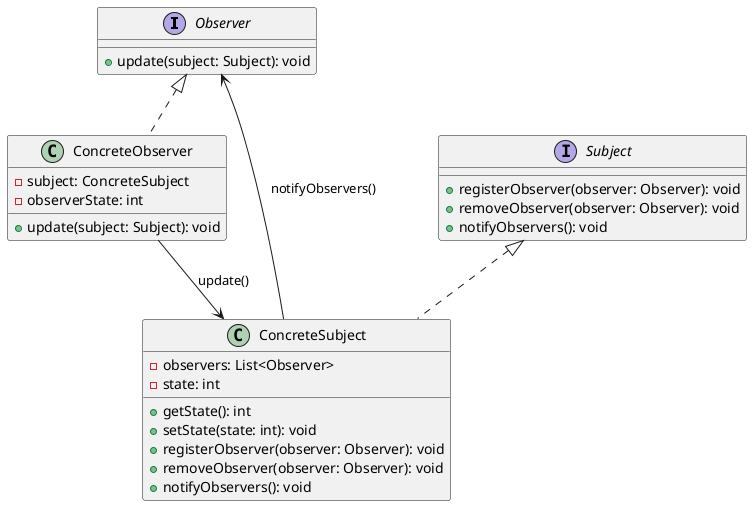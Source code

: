 '解释：
'Observer 和 Subject 是两个接口，分别表示观察者和主题。
'ConcreteSubject 是 Subject 接口的具体实现类，它维护了一组观察者并实现了状态管理和通知功能。
'ConcreteObserver 是 Observer 接口的具体实现类，它实现了 update 方法以接收来自 ConcreteSubject 的通知。
'关联关系使用箭头表示，其中 ConcreteSubject 通过 notifyObservers() 方法通知 Observer。
'ConcreteObserver 通过 update() 方法接收 ConcreteSubject 的状态更新。


@startuml
interface Observer {
    +update(subject: Subject): void
}

interface Subject {
    +registerObserver(observer: Observer): void
    +removeObserver(observer: Observer): void
    +notifyObservers(): void
}

class ConcreteSubject implements Subject {
    -observers: List<Observer>
    -state: int
    +getState(): int
    +setState(state: int): void
    +registerObserver(observer: Observer): void
    +removeObserver(observer: Observer): void
    +notifyObservers(): void
}

class ConcreteObserver implements Observer {
    -subject: ConcreteSubject
    -observerState: int
    +update(subject: Subject): void
}

ConcreteSubject --> Observer : notifyObservers()
ConcreteObserver --> ConcreteSubject : update()

@enduml